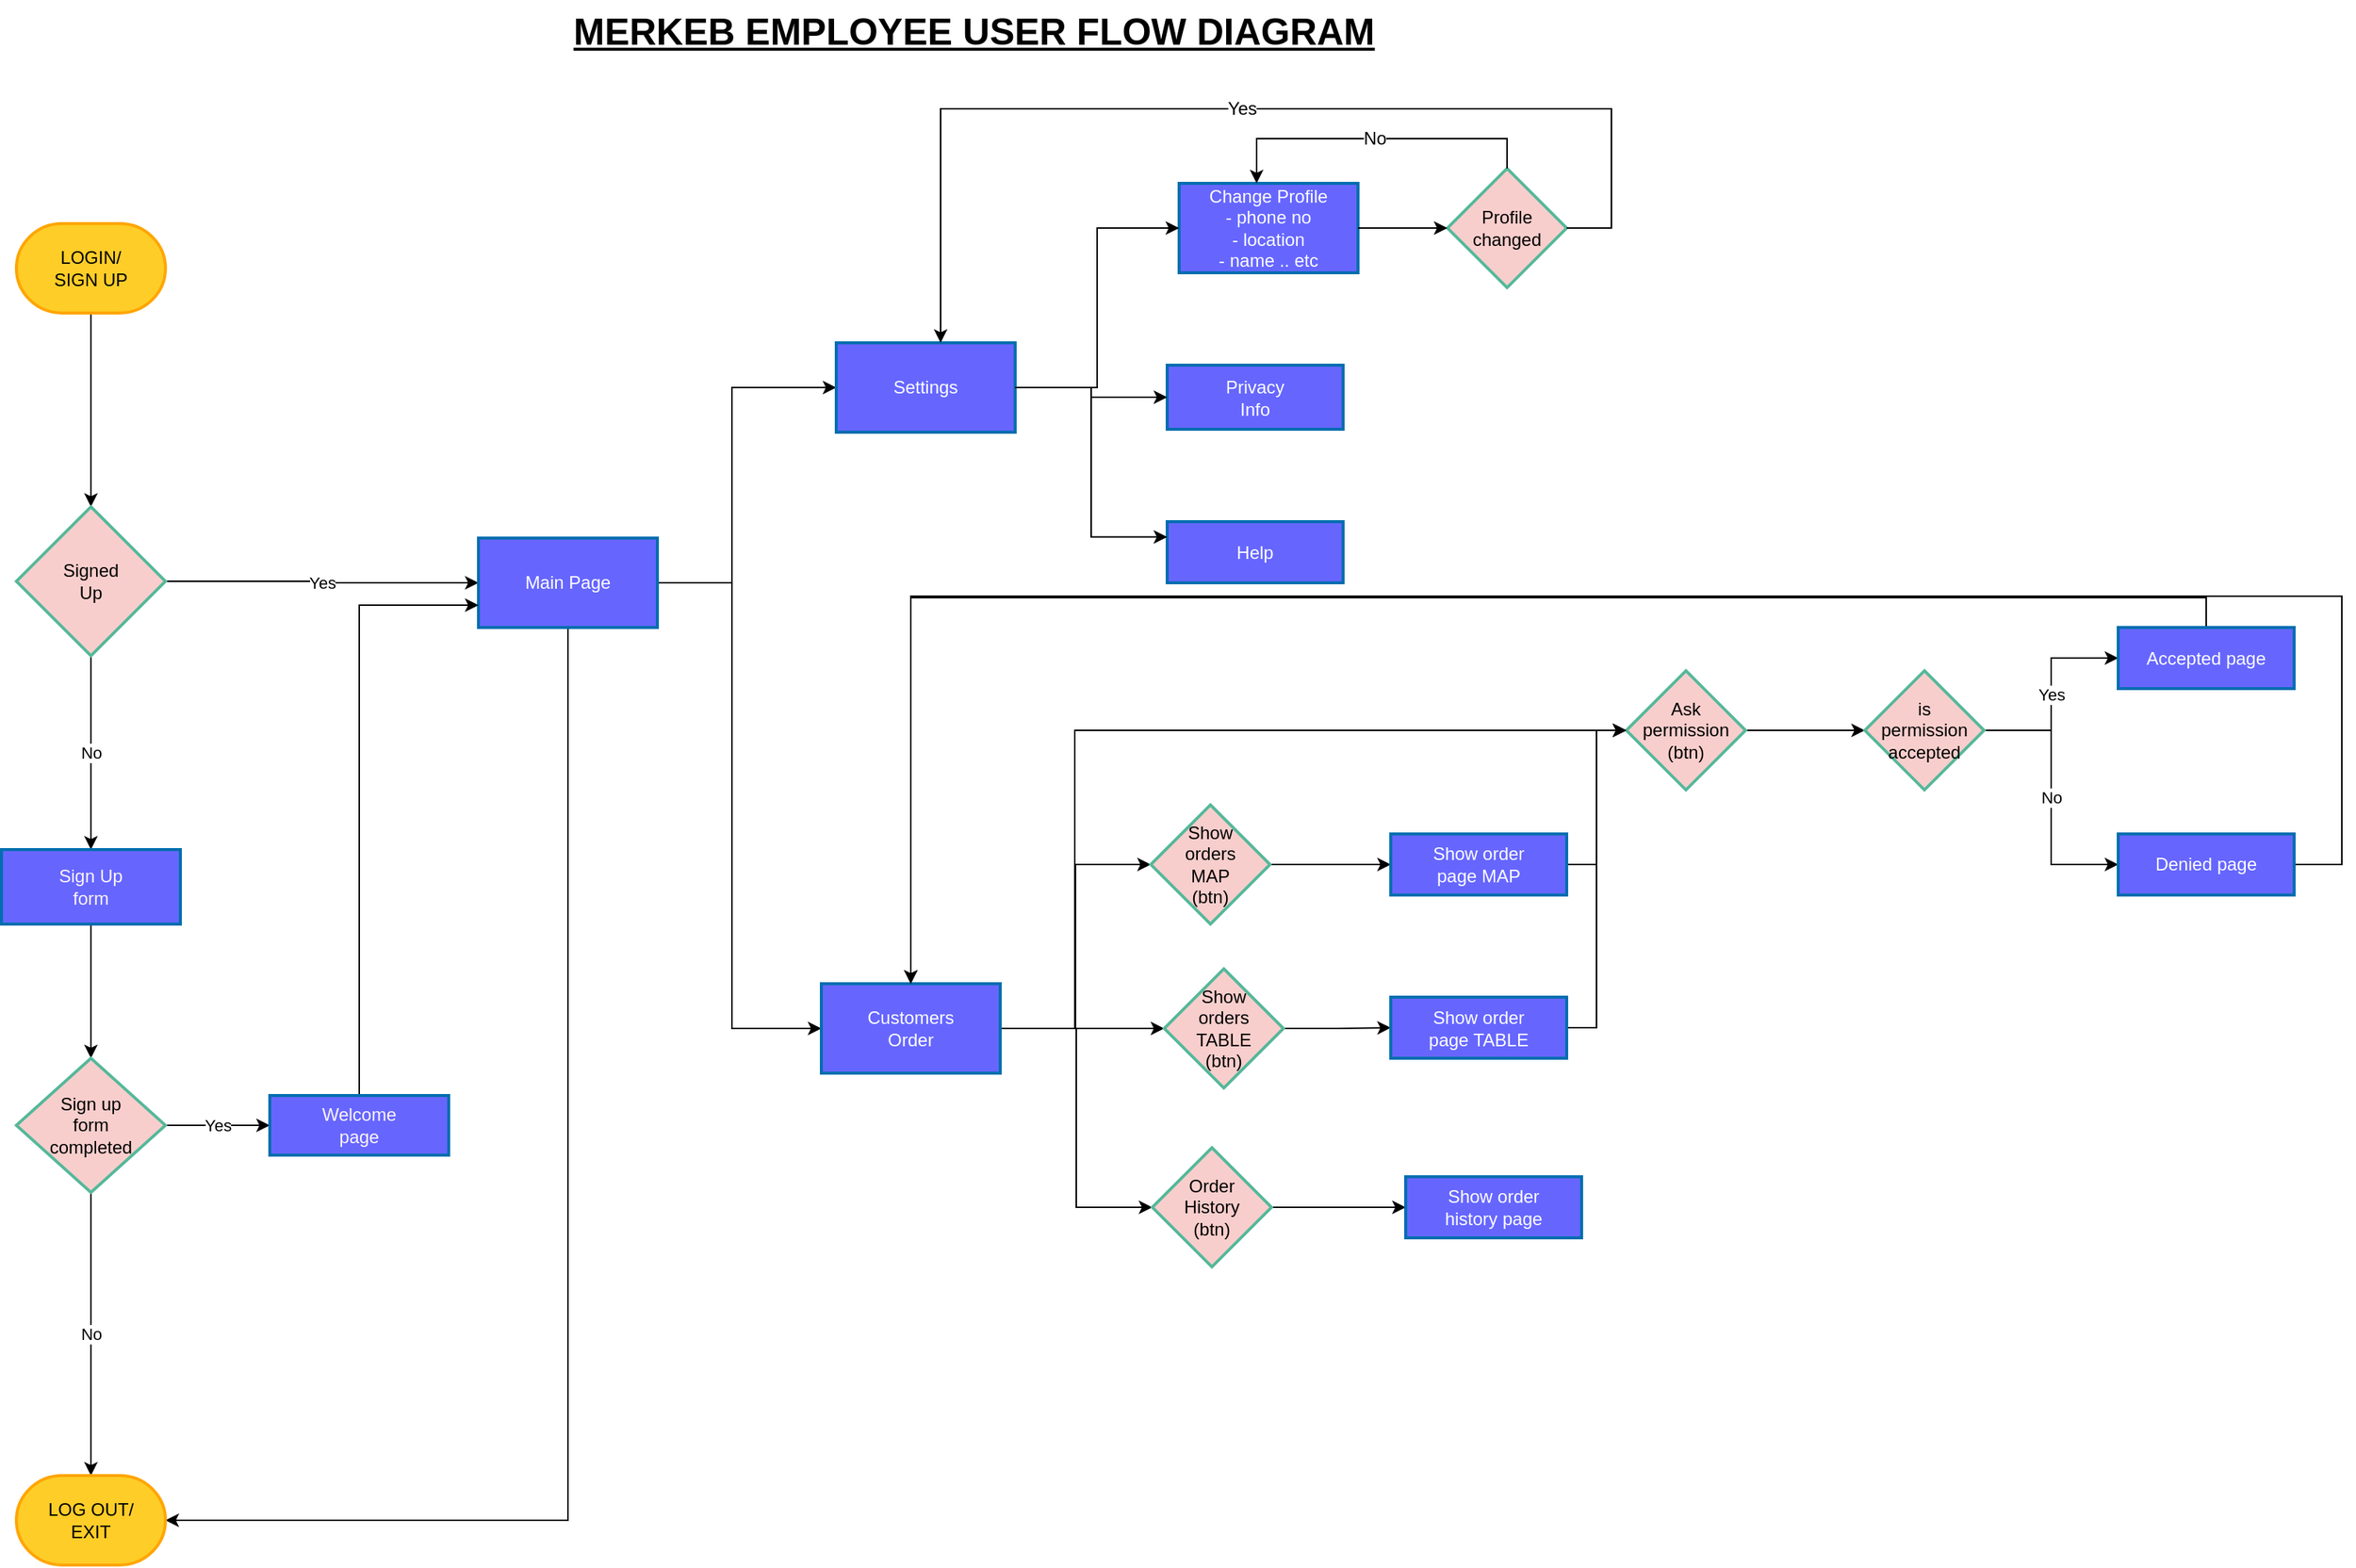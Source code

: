 <mxfile version="16.1.2" type="device"><diagram id="h_isHkhieOvEbWGh_HjZ" name="Page-1"><mxGraphModel dx="1447" dy="1920" grid="1" gridSize="10" guides="1" tooltips="1" connect="1" arrows="1" fold="1" page="1" pageScale="1" pageWidth="850" pageHeight="1100" math="0" shadow="0"><root><mxCell id="0"/><mxCell id="1" parent="0"/><mxCell id="zOA8c7KyDi4-D-5k5PBm-6" style="edgeStyle=orthogonalEdgeStyle;rounded=0;orthogonalLoop=1;jettySize=auto;html=1;exitX=0.5;exitY=1;exitDx=0;exitDy=0;exitPerimeter=0;" parent="1" source="zOA8c7KyDi4-D-5k5PBm-1" target="zOA8c7KyDi4-D-5k5PBm-2" edge="1"><mxGeometry relative="1" as="geometry"/></mxCell><mxCell id="zOA8c7KyDi4-D-5k5PBm-1" value="LOGIN/&lt;br&gt;SIGN UP" style="strokeWidth=2;html=1;shape=mxgraph.flowchart.terminator;whiteSpace=wrap;fillColor=#FFCD28;strokeColor=#FFA500;" parent="1" vertex="1"><mxGeometry x="250" y="50" width="100" height="60" as="geometry"/></mxCell><mxCell id="zOA8c7KyDi4-D-5k5PBm-8" value="No" style="edgeStyle=orthogonalEdgeStyle;rounded=0;orthogonalLoop=1;jettySize=auto;html=1;" parent="1" source="zOA8c7KyDi4-D-5k5PBm-2" target="zOA8c7KyDi4-D-5k5PBm-7" edge="1"><mxGeometry relative="1" as="geometry"/></mxCell><mxCell id="zOA8c7KyDi4-D-5k5PBm-14" value="Yes" style="edgeStyle=orthogonalEdgeStyle;rounded=0;orthogonalLoop=1;jettySize=auto;html=1;exitX=1;exitY=0.5;exitDx=0;exitDy=0;exitPerimeter=0;entryX=0;entryY=0.5;entryDx=0;entryDy=0;fontColor=#000000;" parent="1" source="zOA8c7KyDi4-D-5k5PBm-2" target="zOA8c7KyDi4-D-5k5PBm-3" edge="1"><mxGeometry relative="1" as="geometry"/></mxCell><mxCell id="zOA8c7KyDi4-D-5k5PBm-2" value="Signed&lt;br&gt;Up" style="strokeWidth=2;html=1;shape=mxgraph.flowchart.decision;whiteSpace=wrap;fillColor=#F8CECC;strokeColor=#55B89A;fontColor=#000000;" parent="1" vertex="1"><mxGeometry x="250" y="240" width="100" height="100" as="geometry"/></mxCell><mxCell id="zOA8c7KyDi4-D-5k5PBm-20" style="edgeStyle=orthogonalEdgeStyle;rounded=0;orthogonalLoop=1;jettySize=auto;html=1;exitX=0.5;exitY=1;exitDx=0;exitDy=0;entryX=1;entryY=0.5;entryDx=0;entryDy=0;entryPerimeter=0;fontColor=#FFFFFF;" parent="1" source="zOA8c7KyDi4-D-5k5PBm-3" target="zOA8c7KyDi4-D-5k5PBm-12" edge="1"><mxGeometry relative="1" as="geometry"/></mxCell><mxCell id="zOA8c7KyDi4-D-5k5PBm-23" value="" style="edgeStyle=orthogonalEdgeStyle;rounded=0;orthogonalLoop=1;jettySize=auto;html=1;fontColor=#FFFFFF;entryX=0;entryY=0.5;entryDx=0;entryDy=0;" parent="1" source="zOA8c7KyDi4-D-5k5PBm-3" target="zOA8c7KyDi4-D-5k5PBm-28" edge="1"><mxGeometry relative="1" as="geometry"><mxPoint x="760" y="160" as="targetPoint"/><Array as="points"><mxPoint x="730" y="291"/><mxPoint x="730" y="160"/><mxPoint x="780" y="160"/></Array></mxGeometry></mxCell><mxCell id="3rfNMw4Ua5pcnhO9YTjQ-29" style="edgeStyle=orthogonalEdgeStyle;rounded=0;orthogonalLoop=1;jettySize=auto;html=1;exitX=1;exitY=0.5;exitDx=0;exitDy=0;entryX=0;entryY=0.5;entryDx=0;entryDy=0;" edge="1" parent="1" source="zOA8c7KyDi4-D-5k5PBm-3" target="zOA8c7KyDi4-D-5k5PBm-39"><mxGeometry relative="1" as="geometry"><Array as="points"><mxPoint x="730" y="291"/><mxPoint x="730" y="590"/></Array></mxGeometry></mxCell><mxCell id="zOA8c7KyDi4-D-5k5PBm-3" value="&lt;font color=&quot;#ffffff&quot;&gt;Main Page&lt;/font&gt;" style="whiteSpace=wrap;html=1;fillColor=#6666FF;strokeColor=#006EAF;strokeWidth=2;" parent="1" vertex="1"><mxGeometry x="560" y="261" width="120" height="60" as="geometry"/></mxCell><mxCell id="zOA8c7KyDi4-D-5k5PBm-11" value="" style="edgeStyle=orthogonalEdgeStyle;rounded=0;orthogonalLoop=1;jettySize=auto;html=1;fontColor=#FFF5F6;" parent="1" source="zOA8c7KyDi4-D-5k5PBm-7" target="zOA8c7KyDi4-D-5k5PBm-10" edge="1"><mxGeometry relative="1" as="geometry"/></mxCell><mxCell id="zOA8c7KyDi4-D-5k5PBm-7" value="&lt;font color=&quot;#fff5f6&quot;&gt;Sign Up&lt;br&gt;form&lt;/font&gt;" style="whiteSpace=wrap;html=1;fillColor=#6666FF;strokeColor=#006EAF;strokeWidth=2;fontColor=#FFFFF;" parent="1" vertex="1"><mxGeometry x="240" y="470" width="120" height="50" as="geometry"/></mxCell><mxCell id="zOA8c7KyDi4-D-5k5PBm-13" value="No" style="edgeStyle=orthogonalEdgeStyle;rounded=0;orthogonalLoop=1;jettySize=auto;html=1;exitX=0.5;exitY=1;exitDx=0;exitDy=0;fontColor=#000000;" parent="1" source="zOA8c7KyDi4-D-5k5PBm-10" target="zOA8c7KyDi4-D-5k5PBm-12" edge="1"><mxGeometry relative="1" as="geometry"/></mxCell><mxCell id="zOA8c7KyDi4-D-5k5PBm-18" value="Yes" style="edgeStyle=orthogonalEdgeStyle;rounded=0;orthogonalLoop=1;jettySize=auto;html=1;exitX=1;exitY=0.5;exitDx=0;exitDy=0;fontColor=#000000;" parent="1" source="zOA8c7KyDi4-D-5k5PBm-10" target="zOA8c7KyDi4-D-5k5PBm-17" edge="1"><mxGeometry relative="1" as="geometry"/></mxCell><mxCell id="zOA8c7KyDi4-D-5k5PBm-10" value="Sign up&lt;br&gt;form &lt;br&gt;completed" style="rhombus;whiteSpace=wrap;html=1;fillColor=#F8CECC;strokeColor=#55B89A;fontColor=#000000;strokeWidth=2;" parent="1" vertex="1"><mxGeometry x="250" y="610" width="100" height="90" as="geometry"/></mxCell><mxCell id="zOA8c7KyDi4-D-5k5PBm-12" value="LOG OUT/&lt;br&gt;EXIT" style="strokeWidth=2;html=1;shape=mxgraph.flowchart.terminator;whiteSpace=wrap;fillColor=#FFCD28;strokeColor=#FFA500;" parent="1" vertex="1"><mxGeometry x="250" y="890" width="100" height="60" as="geometry"/></mxCell><mxCell id="zOA8c7KyDi4-D-5k5PBm-19" style="edgeStyle=orthogonalEdgeStyle;rounded=0;orthogonalLoop=1;jettySize=auto;html=1;exitX=0.5;exitY=0;exitDx=0;exitDy=0;entryX=0;entryY=0.75;entryDx=0;entryDy=0;fontColor=#000000;" parent="1" source="zOA8c7KyDi4-D-5k5PBm-17" target="zOA8c7KyDi4-D-5k5PBm-3" edge="1"><mxGeometry relative="1" as="geometry"/></mxCell><mxCell id="zOA8c7KyDi4-D-5k5PBm-17" value="&lt;font color=&quot;#fff5f6&quot;&gt;Welcome&lt;br&gt;page&lt;br&gt;&lt;/font&gt;" style="whiteSpace=wrap;html=1;fillColor=#6666FF;strokeColor=#006EAF;strokeWidth=2;fontColor=#FFFFF;" parent="1" vertex="1"><mxGeometry x="420" y="635" width="120" height="40" as="geometry"/></mxCell><mxCell id="zOA8c7KyDi4-D-5k5PBm-27" value="" style="group" parent="1" vertex="1" connectable="0"><mxGeometry x="800" y="-27" width="520" height="318" as="geometry"/></mxCell><mxCell id="zOA8c7KyDi4-D-5k5PBm-28" value="Settings" style="whiteSpace=wrap;html=1;fillColor=#6666FF;strokeColor=#006EAF;fontColor=#ffffff;strokeWidth=2;" parent="zOA8c7KyDi4-D-5k5PBm-27" vertex="1"><mxGeometry y="157" width="120" height="60" as="geometry"/></mxCell><mxCell id="zOA8c7KyDi4-D-5k5PBm-29" value="Change Profile&lt;br&gt;- phone no&lt;br&gt;- location&lt;br&gt;- name .. etc" style="whiteSpace=wrap;html=1;fillColor=#6666FF;strokeColor=#006EAF;fontColor=#ffffff;strokeWidth=2;" parent="zOA8c7KyDi4-D-5k5PBm-27" vertex="1"><mxGeometry x="230" y="50" width="120" height="60" as="geometry"/></mxCell><mxCell id="zOA8c7KyDi4-D-5k5PBm-30" style="edgeStyle=elbowEdgeStyle;rounded=0;orthogonalLoop=1;jettySize=auto;html=1;exitX=1;exitY=0.5;exitDx=0;exitDy=0;fontFamily=Helvetica;fontSize=12;fontColor=default;strokeColor=default;" parent="zOA8c7KyDi4-D-5k5PBm-27" source="zOA8c7KyDi4-D-5k5PBm-28" target="zOA8c7KyDi4-D-5k5PBm-29" edge="1"><mxGeometry relative="1" as="geometry"/></mxCell><mxCell id="zOA8c7KyDi4-D-5k5PBm-31" value="Profile&lt;br&gt;changed" style="rhombus;whiteSpace=wrap;html=1;fillColor=#f8cecc;strokeColor=#55B89A;fontColor=default;strokeWidth=2;" parent="zOA8c7KyDi4-D-5k5PBm-27" vertex="1"><mxGeometry x="410" y="40" width="80" height="80" as="geometry"/></mxCell><mxCell id="zOA8c7KyDi4-D-5k5PBm-32" value="" style="edgeStyle=orthogonalEdgeStyle;rounded=0;orthogonalLoop=1;jettySize=auto;html=1;fontFamily=Helvetica;fontSize=12;fontColor=default;" parent="zOA8c7KyDi4-D-5k5PBm-27" source="zOA8c7KyDi4-D-5k5PBm-29" target="zOA8c7KyDi4-D-5k5PBm-31" edge="1"><mxGeometry relative="1" as="geometry"/></mxCell><mxCell id="zOA8c7KyDi4-D-5k5PBm-33" value="No" style="edgeStyle=orthogonalEdgeStyle;rounded=0;orthogonalLoop=1;jettySize=auto;html=1;fontFamily=Helvetica;fontSize=12;fontColor=default;" parent="zOA8c7KyDi4-D-5k5PBm-27" source="zOA8c7KyDi4-D-5k5PBm-31" target="zOA8c7KyDi4-D-5k5PBm-29" edge="1"><mxGeometry relative="1" as="geometry"><mxPoint x="320" y="90" as="sourcePoint"/><mxPoint x="420" y="90" as="targetPoint"/><Array as="points"><mxPoint x="450" y="20"/><mxPoint x="282" y="20"/></Array></mxGeometry></mxCell><mxCell id="zOA8c7KyDi4-D-5k5PBm-34" value="Yes" style="edgeStyle=orthogonalEdgeStyle;rounded=0;orthogonalLoop=1;jettySize=auto;html=1;fontFamily=Helvetica;fontSize=12;fontColor=default;" parent="zOA8c7KyDi4-D-5k5PBm-27" source="zOA8c7KyDi4-D-5k5PBm-31" target="zOA8c7KyDi4-D-5k5PBm-28" edge="1"><mxGeometry relative="1" as="geometry"><mxPoint x="460" y="50" as="sourcePoint"/><mxPoint x="260" y="60" as="targetPoint"/><Array as="points"><mxPoint x="520" y="80"/><mxPoint x="520"/><mxPoint x="70"/></Array></mxGeometry></mxCell><mxCell id="zOA8c7KyDi4-D-5k5PBm-35" value="Privacy&lt;br&gt;Info" style="whiteSpace=wrap;html=1;fillColor=#6666FF;strokeColor=#006EAF;fontColor=#ffffff;strokeWidth=2;" parent="zOA8c7KyDi4-D-5k5PBm-27" vertex="1"><mxGeometry x="222" y="172" width="118" height="43" as="geometry"/></mxCell><mxCell id="zOA8c7KyDi4-D-5k5PBm-36" style="edgeStyle=elbowEdgeStyle;rounded=0;orthogonalLoop=1;jettySize=auto;html=1;exitX=1;exitY=0.5;exitDx=0;exitDy=0;entryX=0;entryY=0.5;entryDx=0;entryDy=0;fontFamily=Helvetica;fontSize=12;fontColor=default;strokeColor=default;" parent="zOA8c7KyDi4-D-5k5PBm-27" source="zOA8c7KyDi4-D-5k5PBm-28" target="zOA8c7KyDi4-D-5k5PBm-35" edge="1"><mxGeometry relative="1" as="geometry"/></mxCell><mxCell id="zOA8c7KyDi4-D-5k5PBm-37" value="Help" style="whiteSpace=wrap;html=1;fillColor=#6666FF;strokeColor=#006EAF;fontColor=#ffffff;strokeWidth=2;" parent="zOA8c7KyDi4-D-5k5PBm-27" vertex="1"><mxGeometry x="222" y="277" width="118" height="41" as="geometry"/></mxCell><mxCell id="zOA8c7KyDi4-D-5k5PBm-38" style="edgeStyle=elbowEdgeStyle;rounded=0;orthogonalLoop=1;jettySize=auto;html=1;exitX=1;exitY=0.5;exitDx=0;exitDy=0;entryX=0;entryY=0.25;entryDx=0;entryDy=0;fontFamily=Helvetica;fontSize=12;fontColor=default;strokeColor=default;" parent="zOA8c7KyDi4-D-5k5PBm-27" source="zOA8c7KyDi4-D-5k5PBm-28" target="zOA8c7KyDi4-D-5k5PBm-37" edge="1"><mxGeometry relative="1" as="geometry"/></mxCell><mxCell id="3rfNMw4Ua5pcnhO9YTjQ-4" style="edgeStyle=orthogonalEdgeStyle;rounded=0;orthogonalLoop=1;jettySize=auto;html=1;exitX=1;exitY=0.5;exitDx=0;exitDy=0;entryX=0;entryY=0.5;entryDx=0;entryDy=0;" edge="1" parent="1" source="zOA8c7KyDi4-D-5k5PBm-39" target="3rfNMw4Ua5pcnhO9YTjQ-2"><mxGeometry relative="1" as="geometry"/></mxCell><mxCell id="3rfNMw4Ua5pcnhO9YTjQ-5" style="edgeStyle=orthogonalEdgeStyle;rounded=0;orthogonalLoop=1;jettySize=auto;html=1;exitX=1;exitY=0.5;exitDx=0;exitDy=0;entryX=0;entryY=0.5;entryDx=0;entryDy=0;" edge="1" parent="1" source="zOA8c7KyDi4-D-5k5PBm-39" target="3rfNMw4Ua5pcnhO9YTjQ-1"><mxGeometry relative="1" as="geometry"/></mxCell><mxCell id="3rfNMw4Ua5pcnhO9YTjQ-6" style="edgeStyle=orthogonalEdgeStyle;rounded=0;orthogonalLoop=1;jettySize=auto;html=1;exitX=1;exitY=0.5;exitDx=0;exitDy=0;entryX=0;entryY=0.5;entryDx=0;entryDy=0;" edge="1" parent="1" source="zOA8c7KyDi4-D-5k5PBm-39" target="zOA8c7KyDi4-D-5k5PBm-40"><mxGeometry relative="1" as="geometry"><Array as="points"><mxPoint x="960" y="590"/><mxPoint x="960" y="390"/></Array></mxGeometry></mxCell><mxCell id="3rfNMw4Ua5pcnhO9YTjQ-9" style="edgeStyle=orthogonalEdgeStyle;rounded=0;orthogonalLoop=1;jettySize=auto;html=1;exitX=1;exitY=0.5;exitDx=0;exitDy=0;entryX=0;entryY=0.5;entryDx=0;entryDy=0;" edge="1" parent="1" source="zOA8c7KyDi4-D-5k5PBm-39" target="3rfNMw4Ua5pcnhO9YTjQ-3"><mxGeometry relative="1" as="geometry"/></mxCell><mxCell id="zOA8c7KyDi4-D-5k5PBm-39" value="Customers&lt;br&gt;Order" style="whiteSpace=wrap;html=1;fillColor=#6666FF;strokeColor=#006EAF;fontColor=#ffffff;strokeWidth=2;" parent="1" vertex="1"><mxGeometry x="790" y="560" width="120" height="60" as="geometry"/></mxCell><mxCell id="3rfNMw4Ua5pcnhO9YTjQ-21" value="" style="edgeStyle=orthogonalEdgeStyle;rounded=0;orthogonalLoop=1;jettySize=auto;html=1;" edge="1" parent="1" source="zOA8c7KyDi4-D-5k5PBm-40" target="3rfNMw4Ua5pcnhO9YTjQ-20"><mxGeometry relative="1" as="geometry"/></mxCell><mxCell id="zOA8c7KyDi4-D-5k5PBm-40" value="Ask permission&lt;br&gt;(btn)" style="rhombus;whiteSpace=wrap;html=1;fillColor=#f8cecc;strokeColor=#55B89A;fontColor=default;strokeWidth=2;" parent="1" vertex="1"><mxGeometry x="1330" y="350" width="80" height="80" as="geometry"/></mxCell><mxCell id="3rfNMw4Ua5pcnhO9YTjQ-13" style="edgeStyle=orthogonalEdgeStyle;rounded=0;orthogonalLoop=1;jettySize=auto;html=1;exitX=1;exitY=0.5;exitDx=0;exitDy=0;" edge="1" parent="1" source="3rfNMw4Ua5pcnhO9YTjQ-1" target="3rfNMw4Ua5pcnhO9YTjQ-10"><mxGeometry relative="1" as="geometry"/></mxCell><mxCell id="3rfNMw4Ua5pcnhO9YTjQ-1" value="Show &lt;br&gt;orders&lt;br&gt;MAP&lt;br&gt;(btn)" style="rhombus;whiteSpace=wrap;html=1;fillColor=#f8cecc;strokeColor=#55B89A;fontColor=default;strokeWidth=2;" vertex="1" parent="1"><mxGeometry x="1011" y="440" width="80" height="80" as="geometry"/></mxCell><mxCell id="3rfNMw4Ua5pcnhO9YTjQ-12" style="edgeStyle=orthogonalEdgeStyle;rounded=0;orthogonalLoop=1;jettySize=auto;html=1;exitX=1;exitY=0.5;exitDx=0;exitDy=0;entryX=0;entryY=0.5;entryDx=0;entryDy=0;" edge="1" parent="1" source="3rfNMw4Ua5pcnhO9YTjQ-2" target="3rfNMw4Ua5pcnhO9YTjQ-11"><mxGeometry relative="1" as="geometry"/></mxCell><mxCell id="3rfNMw4Ua5pcnhO9YTjQ-2" value="Show &lt;br&gt;orders&lt;br&gt;TABLE&lt;br&gt;(btn)" style="rhombus;whiteSpace=wrap;html=1;fillColor=#f8cecc;strokeColor=#55B89A;fontColor=default;strokeWidth=2;" vertex="1" parent="1"><mxGeometry x="1020" y="550" width="80" height="80" as="geometry"/></mxCell><mxCell id="3rfNMw4Ua5pcnhO9YTjQ-19" style="edgeStyle=orthogonalEdgeStyle;rounded=0;orthogonalLoop=1;jettySize=auto;html=1;exitX=1;exitY=0.5;exitDx=0;exitDy=0;entryX=0;entryY=0.5;entryDx=0;entryDy=0;" edge="1" parent="1" source="3rfNMw4Ua5pcnhO9YTjQ-3" target="3rfNMw4Ua5pcnhO9YTjQ-18"><mxGeometry relative="1" as="geometry"/></mxCell><mxCell id="3rfNMw4Ua5pcnhO9YTjQ-3" value="Order &lt;br&gt;History&lt;br&gt;(btn)" style="rhombus;whiteSpace=wrap;html=1;fillColor=#f8cecc;strokeColor=#55B89A;fontColor=default;strokeWidth=2;" vertex="1" parent="1"><mxGeometry x="1012" y="670" width="80" height="80" as="geometry"/></mxCell><mxCell id="3rfNMw4Ua5pcnhO9YTjQ-14" style="edgeStyle=orthogonalEdgeStyle;rounded=0;orthogonalLoop=1;jettySize=auto;html=1;exitX=1;exitY=0.5;exitDx=0;exitDy=0;entryX=0;entryY=0.5;entryDx=0;entryDy=0;" edge="1" parent="1" source="3rfNMw4Ua5pcnhO9YTjQ-10" target="zOA8c7KyDi4-D-5k5PBm-40"><mxGeometry relative="1" as="geometry"/></mxCell><mxCell id="3rfNMw4Ua5pcnhO9YTjQ-10" value="Show order&lt;br&gt;page MAP" style="whiteSpace=wrap;html=1;fillColor=#6666FF;strokeColor=#006EAF;fontColor=#ffffff;strokeWidth=2;" vertex="1" parent="1"><mxGeometry x="1172" y="459.5" width="118" height="41" as="geometry"/></mxCell><mxCell id="3rfNMw4Ua5pcnhO9YTjQ-16" style="edgeStyle=orthogonalEdgeStyle;rounded=0;orthogonalLoop=1;jettySize=auto;html=1;exitX=1;exitY=0.5;exitDx=0;exitDy=0;entryX=0;entryY=0.5;entryDx=0;entryDy=0;" edge="1" parent="1" source="3rfNMw4Ua5pcnhO9YTjQ-11" target="zOA8c7KyDi4-D-5k5PBm-40"><mxGeometry relative="1" as="geometry"><mxPoint x="1310" y="390" as="targetPoint"/></mxGeometry></mxCell><mxCell id="3rfNMw4Ua5pcnhO9YTjQ-11" value="Show order&lt;br&gt;page TABLE" style="whiteSpace=wrap;html=1;fillColor=#6666FF;strokeColor=#006EAF;fontColor=#ffffff;strokeWidth=2;" vertex="1" parent="1"><mxGeometry x="1172" y="569" width="118" height="41" as="geometry"/></mxCell><mxCell id="3rfNMw4Ua5pcnhO9YTjQ-18" value="Show order&lt;br&gt;history page" style="whiteSpace=wrap;html=1;fillColor=#6666FF;strokeColor=#006EAF;fontColor=#ffffff;strokeWidth=2;" vertex="1" parent="1"><mxGeometry x="1182" y="689.5" width="118" height="41" as="geometry"/></mxCell><mxCell id="3rfNMw4Ua5pcnhO9YTjQ-24" value="Yes" style="edgeStyle=orthogonalEdgeStyle;rounded=0;orthogonalLoop=1;jettySize=auto;html=1;exitX=1;exitY=0.5;exitDx=0;exitDy=0;entryX=0;entryY=0.5;entryDx=0;entryDy=0;" edge="1" parent="1" source="3rfNMw4Ua5pcnhO9YTjQ-20" target="3rfNMw4Ua5pcnhO9YTjQ-22"><mxGeometry relative="1" as="geometry"/></mxCell><mxCell id="3rfNMw4Ua5pcnhO9YTjQ-25" value="No" style="edgeStyle=orthogonalEdgeStyle;rounded=0;orthogonalLoop=1;jettySize=auto;html=1;exitX=1;exitY=0.5;exitDx=0;exitDy=0;entryX=0;entryY=0.5;entryDx=0;entryDy=0;" edge="1" parent="1" source="3rfNMw4Ua5pcnhO9YTjQ-20" target="3rfNMw4Ua5pcnhO9YTjQ-23"><mxGeometry relative="1" as="geometry"/></mxCell><mxCell id="3rfNMw4Ua5pcnhO9YTjQ-20" value="is&lt;br&gt;permission&lt;br&gt;accepted" style="rhombus;whiteSpace=wrap;html=1;fillColor=#f8cecc;strokeColor=#55B89A;fontColor=default;strokeWidth=2;" vertex="1" parent="1"><mxGeometry x="1490" y="350" width="80" height="80" as="geometry"/></mxCell><mxCell id="3rfNMw4Ua5pcnhO9YTjQ-26" style="edgeStyle=orthogonalEdgeStyle;rounded=0;orthogonalLoop=1;jettySize=auto;html=1;exitX=0.5;exitY=0;exitDx=0;exitDy=0;entryX=0.5;entryY=0;entryDx=0;entryDy=0;" edge="1" parent="1" source="3rfNMw4Ua5pcnhO9YTjQ-22" target="zOA8c7KyDi4-D-5k5PBm-39"><mxGeometry relative="1" as="geometry"/></mxCell><mxCell id="3rfNMw4Ua5pcnhO9YTjQ-22" value="Accepted page" style="whiteSpace=wrap;html=1;fillColor=#6666FF;strokeColor=#006EAF;fontColor=#ffffff;strokeWidth=2;" vertex="1" parent="1"><mxGeometry x="1660" y="321" width="118" height="41" as="geometry"/></mxCell><mxCell id="3rfNMw4Ua5pcnhO9YTjQ-27" style="edgeStyle=orthogonalEdgeStyle;rounded=0;orthogonalLoop=1;jettySize=auto;html=1;exitX=0.5;exitY=0;exitDx=0;exitDy=0;entryX=0.5;entryY=0;entryDx=0;entryDy=0;" edge="1" parent="1" source="3rfNMw4Ua5pcnhO9YTjQ-23" target="zOA8c7KyDi4-D-5k5PBm-39"><mxGeometry relative="1" as="geometry"><Array as="points"><mxPoint x="1719" y="480"/><mxPoint x="1810" y="480"/><mxPoint x="1810" y="300"/><mxPoint x="850" y="300"/></Array></mxGeometry></mxCell><mxCell id="3rfNMw4Ua5pcnhO9YTjQ-23" value="Denied page" style="whiteSpace=wrap;html=1;fillColor=#6666FF;strokeColor=#006EAF;fontColor=#ffffff;strokeWidth=2;" vertex="1" parent="1"><mxGeometry x="1660" y="459.5" width="118" height="41" as="geometry"/></mxCell><mxCell id="3rfNMw4Ua5pcnhO9YTjQ-30" value="MERKEB EMPLOYEE USER FLOW DIAGRAM" style="text;html=1;align=center;verticalAlign=middle;resizable=0;points=[];autosize=1;strokeColor=none;fillColor=none;fontSize=25;fontFamily=Helvetica;fontColor=#000000;fontStyle=5" vertex="1" parent="1"><mxGeometry x="617" y="-100" width="550" height="40" as="geometry"/></mxCell></root></mxGraphModel></diagram></mxfile>